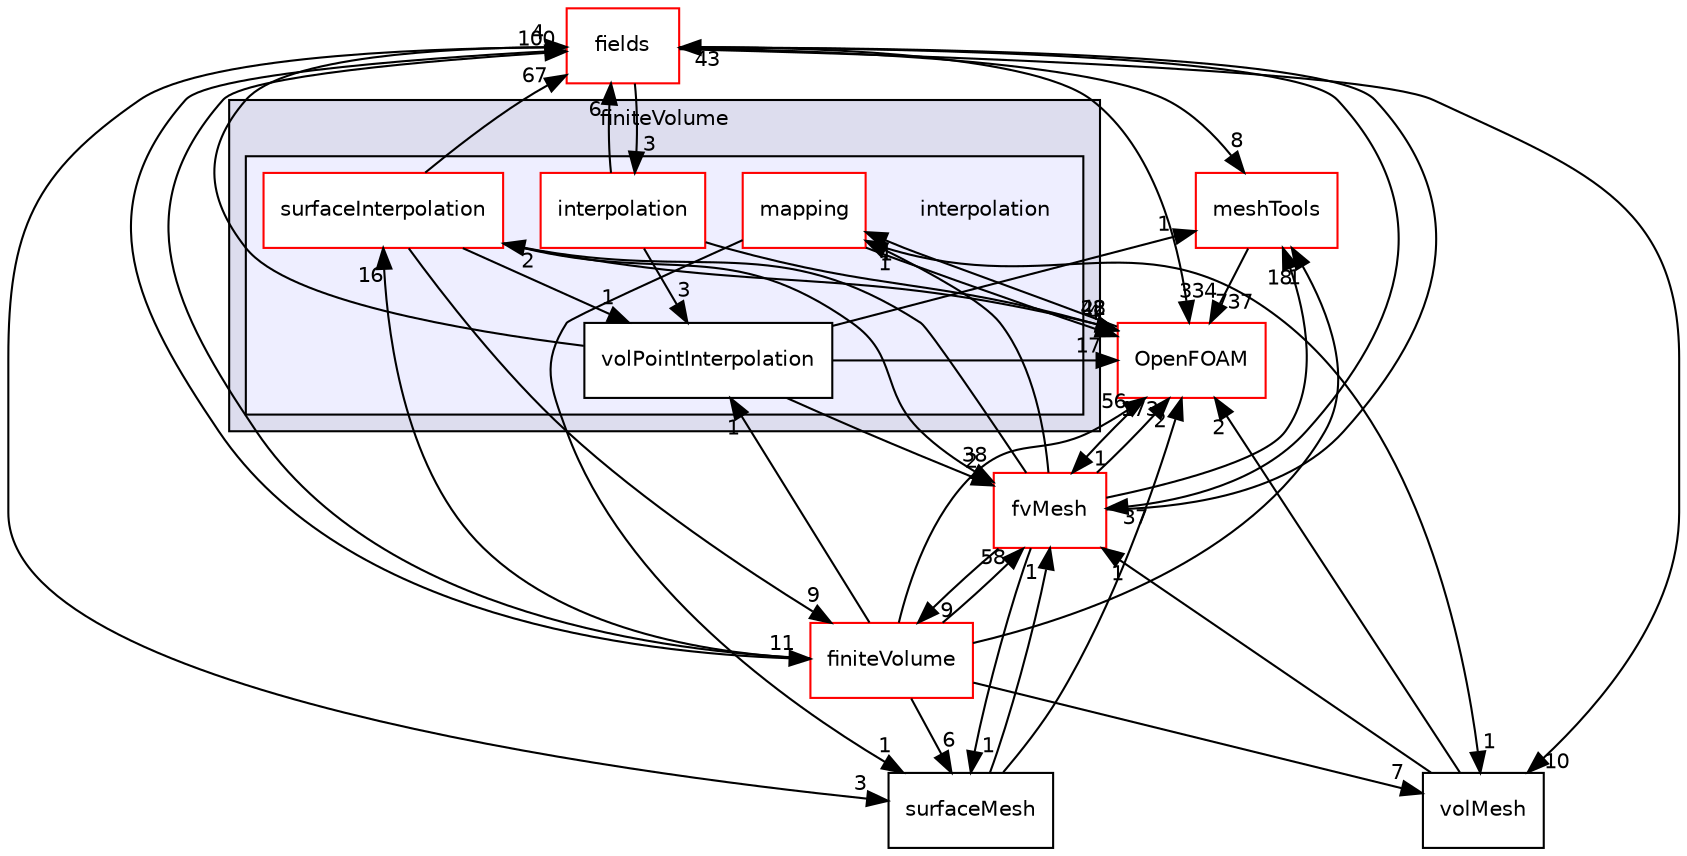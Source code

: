 digraph "src/finiteVolume/interpolation" {
  bgcolor=transparent;
  compound=true
  node [ fontsize="10", fontname="Helvetica"];
  edge [ labelfontsize="10", labelfontname="Helvetica"];
  subgraph clusterdir_9bd15774b555cf7259a6fa18f99fe99b {
    graph [ bgcolor="#ddddee", pencolor="black", label="finiteVolume" fontname="Helvetica", fontsize="10", URL="dir_9bd15774b555cf7259a6fa18f99fe99b.html"]
  subgraph clusterdir_a586eb954e2e5e74ecf6fe95a2457777 {
    graph [ bgcolor="#eeeeff", pencolor="black", label="" URL="dir_a586eb954e2e5e74ecf6fe95a2457777.html"];
    dir_a586eb954e2e5e74ecf6fe95a2457777 [shape=plaintext label="interpolation"];
    dir_c993260712d995df6dda7964041544db [shape=box label="interpolation" color="red" fillcolor="white" style="filled" URL="dir_c993260712d995df6dda7964041544db.html"];
    dir_2ca874bc62d911776e3ddacf8682d732 [shape=box label="mapping" color="red" fillcolor="white" style="filled" URL="dir_2ca874bc62d911776e3ddacf8682d732.html"];
    dir_4df5f063103ed43a92094c50d9ef5fe1 [shape=box label="surfaceInterpolation" color="red" fillcolor="white" style="filled" URL="dir_4df5f063103ed43a92094c50d9ef5fe1.html"];
    dir_dd9fc39a8f9a2ae23f0e64eaf0f03929 [shape=box label="volPointInterpolation" color="black" fillcolor="white" style="filled" URL="dir_dd9fc39a8f9a2ae23f0e64eaf0f03929.html"];
  }
  }
  dir_25ab4a83a983f7bb7a38b7f63bb141b7 [shape=box label="fields" color="red" URL="dir_25ab4a83a983f7bb7a38b7f63bb141b7.html"];
  dir_ae30ad0bef50cf391b24c614251bb9fd [shape=box label="meshTools" color="red" URL="dir_ae30ad0bef50cf391b24c614251bb9fd.html"];
  dir_fdafd3b59310328ee40a940c9419d4db [shape=box label="surfaceMesh" URL="dir_fdafd3b59310328ee40a940c9419d4db.html"];
  dir_2ea871e4defbdbd60808750cae643c63 [shape=box label="finiteVolume" color="red" URL="dir_2ea871e4defbdbd60808750cae643c63.html"];
  dir_1a4209badf8dc5d7c181708103efea60 [shape=box label="volMesh" URL="dir_1a4209badf8dc5d7c181708103efea60.html"];
  dir_c382fa095c9c33d8673c0dd60aaef275 [shape=box label="fvMesh" color="red" URL="dir_c382fa095c9c33d8673c0dd60aaef275.html"];
  dir_c5473ff19b20e6ec4dfe5c310b3778a8 [shape=box label="OpenFOAM" color="red" URL="dir_c5473ff19b20e6ec4dfe5c310b3778a8.html"];
  dir_25ab4a83a983f7bb7a38b7f63bb141b7->dir_ae30ad0bef50cf391b24c614251bb9fd [headlabel="8", labeldistance=1.5 headhref="dir_000931_001742.html"];
  dir_25ab4a83a983f7bb7a38b7f63bb141b7->dir_fdafd3b59310328ee40a940c9419d4db [headlabel="3", labeldistance=1.5 headhref="dir_000931_001260.html"];
  dir_25ab4a83a983f7bb7a38b7f63bb141b7->dir_2ea871e4defbdbd60808750cae643c63 [headlabel="11", labeldistance=1.5 headhref="dir_000931_001054.html"];
  dir_25ab4a83a983f7bb7a38b7f63bb141b7->dir_1a4209badf8dc5d7c181708103efea60 [headlabel="10", labeldistance=1.5 headhref="dir_000931_001261.html"];
  dir_25ab4a83a983f7bb7a38b7f63bb141b7->dir_c382fa095c9c33d8673c0dd60aaef275 [headlabel="37", labeldistance=1.5 headhref="dir_000931_001115.html"];
  dir_25ab4a83a983f7bb7a38b7f63bb141b7->dir_c993260712d995df6dda7964041544db [headlabel="3", labeldistance=1.5 headhref="dir_000931_001162.html"];
  dir_25ab4a83a983f7bb7a38b7f63bb141b7->dir_c5473ff19b20e6ec4dfe5c310b3778a8 [headlabel="334", labeldistance=1.5 headhref="dir_000931_001888.html"];
  dir_ae30ad0bef50cf391b24c614251bb9fd->dir_c5473ff19b20e6ec4dfe5c310b3778a8 [headlabel="737", labeldistance=1.5 headhref="dir_001742_001888.html"];
  dir_fdafd3b59310328ee40a940c9419d4db->dir_c382fa095c9c33d8673c0dd60aaef275 [headlabel="1", labeldistance=1.5 headhref="dir_001260_001115.html"];
  dir_fdafd3b59310328ee40a940c9419d4db->dir_c5473ff19b20e6ec4dfe5c310b3778a8 [headlabel="2", labeldistance=1.5 headhref="dir_001260_001888.html"];
  dir_dd9fc39a8f9a2ae23f0e64eaf0f03929->dir_25ab4a83a983f7bb7a38b7f63bb141b7 [headlabel="4", labeldistance=1.5 headhref="dir_001259_000931.html"];
  dir_dd9fc39a8f9a2ae23f0e64eaf0f03929->dir_ae30ad0bef50cf391b24c614251bb9fd [headlabel="1", labeldistance=1.5 headhref="dir_001259_001742.html"];
  dir_dd9fc39a8f9a2ae23f0e64eaf0f03929->dir_c382fa095c9c33d8673c0dd60aaef275 [headlabel="2", labeldistance=1.5 headhref="dir_001259_001115.html"];
  dir_dd9fc39a8f9a2ae23f0e64eaf0f03929->dir_c5473ff19b20e6ec4dfe5c310b3778a8 [headlabel="17", labeldistance=1.5 headhref="dir_001259_001888.html"];
  dir_2ca874bc62d911776e3ddacf8682d732->dir_fdafd3b59310328ee40a940c9419d4db [headlabel="1", labeldistance=1.5 headhref="dir_001172_001260.html"];
  dir_2ca874bc62d911776e3ddacf8682d732->dir_1a4209badf8dc5d7c181708103efea60 [headlabel="1", labeldistance=1.5 headhref="dir_001172_001261.html"];
  dir_2ca874bc62d911776e3ddacf8682d732->dir_c5473ff19b20e6ec4dfe5c310b3778a8 [headlabel="4", labeldistance=1.5 headhref="dir_001172_001888.html"];
  dir_2ea871e4defbdbd60808750cae643c63->dir_25ab4a83a983f7bb7a38b7f63bb141b7 [headlabel="100", labeldistance=1.5 headhref="dir_001054_000931.html"];
  dir_2ea871e4defbdbd60808750cae643c63->dir_ae30ad0bef50cf391b24c614251bb9fd [headlabel="1", labeldistance=1.5 headhref="dir_001054_001742.html"];
  dir_2ea871e4defbdbd60808750cae643c63->dir_fdafd3b59310328ee40a940c9419d4db [headlabel="6", labeldistance=1.5 headhref="dir_001054_001260.html"];
  dir_2ea871e4defbdbd60808750cae643c63->dir_dd9fc39a8f9a2ae23f0e64eaf0f03929 [headlabel="1", labeldistance=1.5 headhref="dir_001054_001259.html"];
  dir_2ea871e4defbdbd60808750cae643c63->dir_1a4209badf8dc5d7c181708103efea60 [headlabel="7", labeldistance=1.5 headhref="dir_001054_001261.html"];
  dir_2ea871e4defbdbd60808750cae643c63->dir_c382fa095c9c33d8673c0dd60aaef275 [headlabel="58", labeldistance=1.5 headhref="dir_001054_001115.html"];
  dir_2ea871e4defbdbd60808750cae643c63->dir_c5473ff19b20e6ec4dfe5c310b3778a8 [headlabel="56", labeldistance=1.5 headhref="dir_001054_001888.html"];
  dir_2ea871e4defbdbd60808750cae643c63->dir_4df5f063103ed43a92094c50d9ef5fe1 [headlabel="16", labeldistance=1.5 headhref="dir_001054_001174.html"];
  dir_1a4209badf8dc5d7c181708103efea60->dir_c382fa095c9c33d8673c0dd60aaef275 [headlabel="1", labeldistance=1.5 headhref="dir_001261_001115.html"];
  dir_1a4209badf8dc5d7c181708103efea60->dir_c5473ff19b20e6ec4dfe5c310b3778a8 [headlabel="2", labeldistance=1.5 headhref="dir_001261_001888.html"];
  dir_c382fa095c9c33d8673c0dd60aaef275->dir_25ab4a83a983f7bb7a38b7f63bb141b7 [headlabel="43", labeldistance=1.5 headhref="dir_001115_000931.html"];
  dir_c382fa095c9c33d8673c0dd60aaef275->dir_ae30ad0bef50cf391b24c614251bb9fd [headlabel="18", labeldistance=1.5 headhref="dir_001115_001742.html"];
  dir_c382fa095c9c33d8673c0dd60aaef275->dir_fdafd3b59310328ee40a940c9419d4db [headlabel="1", labeldistance=1.5 headhref="dir_001115_001260.html"];
  dir_c382fa095c9c33d8673c0dd60aaef275->dir_2ca874bc62d911776e3ddacf8682d732 [headlabel="1", labeldistance=1.5 headhref="dir_001115_001172.html"];
  dir_c382fa095c9c33d8673c0dd60aaef275->dir_2ea871e4defbdbd60808750cae643c63 [headlabel="9", labeldistance=1.5 headhref="dir_001115_001054.html"];
  dir_c382fa095c9c33d8673c0dd60aaef275->dir_c5473ff19b20e6ec4dfe5c310b3778a8 [headlabel="173", labeldistance=1.5 headhref="dir_001115_001888.html"];
  dir_c382fa095c9c33d8673c0dd60aaef275->dir_4df5f063103ed43a92094c50d9ef5fe1 [headlabel="2", labeldistance=1.5 headhref="dir_001115_001174.html"];
  dir_c993260712d995df6dda7964041544db->dir_25ab4a83a983f7bb7a38b7f63bb141b7 [headlabel="6", labeldistance=1.5 headhref="dir_001162_000931.html"];
  dir_c993260712d995df6dda7964041544db->dir_dd9fc39a8f9a2ae23f0e64eaf0f03929 [headlabel="3", labeldistance=1.5 headhref="dir_001162_001259.html"];
  dir_c993260712d995df6dda7964041544db->dir_c5473ff19b20e6ec4dfe5c310b3778a8 [headlabel="22", labeldistance=1.5 headhref="dir_001162_001888.html"];
  dir_c5473ff19b20e6ec4dfe5c310b3778a8->dir_2ca874bc62d911776e3ddacf8682d732 [headlabel="1", labeldistance=1.5 headhref="dir_001888_001172.html"];
  dir_c5473ff19b20e6ec4dfe5c310b3778a8->dir_c382fa095c9c33d8673c0dd60aaef275 [headlabel="1", labeldistance=1.5 headhref="dir_001888_001115.html"];
  dir_4df5f063103ed43a92094c50d9ef5fe1->dir_25ab4a83a983f7bb7a38b7f63bb141b7 [headlabel="67", labeldistance=1.5 headhref="dir_001174_000931.html"];
  dir_4df5f063103ed43a92094c50d9ef5fe1->dir_dd9fc39a8f9a2ae23f0e64eaf0f03929 [headlabel="1", labeldistance=1.5 headhref="dir_001174_001259.html"];
  dir_4df5f063103ed43a92094c50d9ef5fe1->dir_2ea871e4defbdbd60808750cae643c63 [headlabel="9", labeldistance=1.5 headhref="dir_001174_001054.html"];
  dir_4df5f063103ed43a92094c50d9ef5fe1->dir_c382fa095c9c33d8673c0dd60aaef275 [headlabel="38", labeldistance=1.5 headhref="dir_001174_001115.html"];
  dir_4df5f063103ed43a92094c50d9ef5fe1->dir_c5473ff19b20e6ec4dfe5c310b3778a8 [headlabel="48", labeldistance=1.5 headhref="dir_001174_001888.html"];
}
